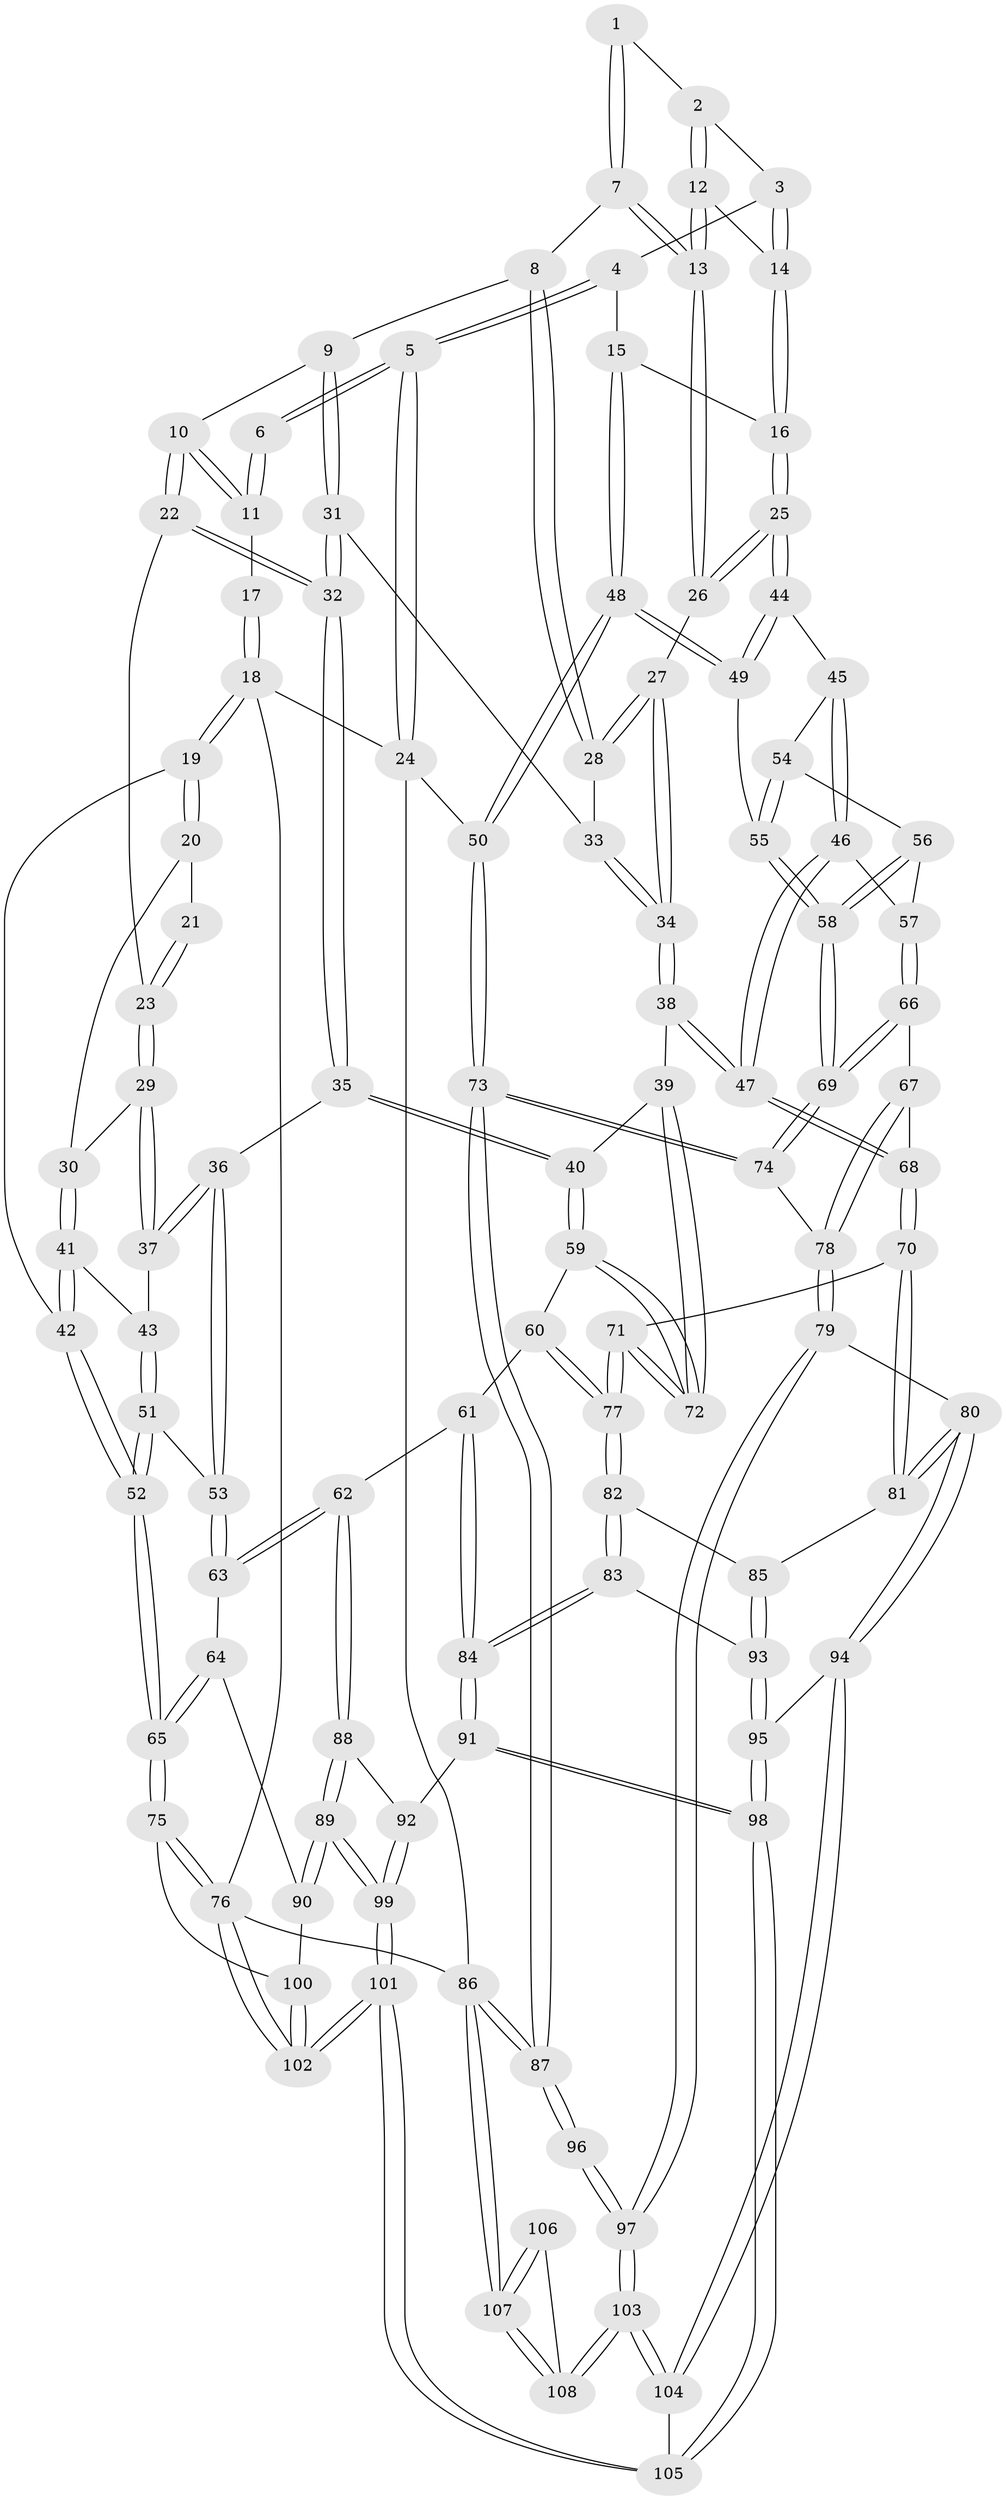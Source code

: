 // coarse degree distribution, {5: 0.37037037037037035, 4: 0.2777777777777778, 2: 0.037037037037037035, 3: 0.14814814814814814, 6: 0.12962962962962962, 7: 0.037037037037037035}
// Generated by graph-tools (version 1.1) at 2025/06/03/04/25 22:06:30]
// undirected, 108 vertices, 267 edges
graph export_dot {
graph [start="1"]
  node [color=gray90,style=filled];
  1 [pos="+0.5940953030005509+0"];
  2 [pos="+0.6863872726960062+0"];
  3 [pos="+0.933557256755373+0.06096643924922014"];
  4 [pos="+0.9389095527649031+0.05780401254525109"];
  5 [pos="+1+0"];
  6 [pos="+0.587028319165765+0"];
  7 [pos="+0.6037427500913137+0.1084920794843219"];
  8 [pos="+0.5886148959264493+0.20100954435895108"];
  9 [pos="+0.4346785885961009+0.131866449361962"];
  10 [pos="+0.4068395920355065+0.0043378873726040235"];
  11 [pos="+0.39648204279169125+0"];
  12 [pos="+0.7423104027189645+0.12016667795511221"];
  13 [pos="+0.7132845414401702+0.27146111628691116"];
  14 [pos="+0.8743037998787175+0.12892459347901164"];
  15 [pos="+1+0.30234069737392844"];
  16 [pos="+0.8951360086714688+0.27268883026854335"];
  17 [pos="+0.2302796171037832+0"];
  18 [pos="+0+0"];
  19 [pos="+0+0.26995464531868024"];
  20 [pos="+0.1155481083224325+0.1461921592221287"];
  21 [pos="+0.22647625778135938+0"];
  22 [pos="+0.2753245464994288+0.23122987473043372"];
  23 [pos="+0.25088843463999094+0.23751579242000329"];
  24 [pos="+1+0"];
  25 [pos="+0.7556879085024347+0.31566006713995054"];
  26 [pos="+0.7107023009847682+0.29631945339811167"];
  27 [pos="+0.7065176863525613+0.29744771229063166"];
  28 [pos="+0.6050785504769511+0.229360178031355"];
  29 [pos="+0.1941495810420542+0.28030202984065156"];
  30 [pos="+0.14961330279310597+0.24106385758828316"];
  31 [pos="+0.4313783123499484+0.20669772984547055"];
  32 [pos="+0.3943333343319536+0.27064023762412837"];
  33 [pos="+0.5068204017903696+0.2539274969922453"];
  34 [pos="+0.5660582336800746+0.41661996309201904"];
  35 [pos="+0.38141703319631093+0.412996932369396"];
  36 [pos="+0.3258936363651632+0.39856313825615725"];
  37 [pos="+0.19506067480784028+0.28501348324411857"];
  38 [pos="+0.56077828370256+0.4240732921220649"];
  39 [pos="+0.4967387304864987+0.44415698108504603"];
  40 [pos="+0.3997247761722678+0.4360138953583468"];
  41 [pos="+0+0.3307217800071517"];
  42 [pos="+0+0.3235917995041296"];
  43 [pos="+0.12430879673224288+0.39859334619036024"];
  44 [pos="+0.7898436725514099+0.4091813178077084"];
  45 [pos="+0.7905202812949845+0.41823757996674654"];
  46 [pos="+0.737925439309377+0.5145779049936667"];
  47 [pos="+0.6384069236217512+0.5131748487042498"];
  48 [pos="+1+0.3722455161335597"];
  49 [pos="+1+0.42436077874625444"];
  50 [pos="+1+0.3739129794668673"];
  51 [pos="+0.13922813665773814+0.4604201288118905"];
  52 [pos="+0+0.45561090613684063"];
  53 [pos="+0.14609536579571067+0.47132044168765364"];
  54 [pos="+0.8046608787258888+0.43329366252798984"];
  55 [pos="+0.9574546211658456+0.49597684487753524"];
  56 [pos="+0.8427714281126228+0.5102095948416264"];
  57 [pos="+0.7438615065262224+0.5241528329129118"];
  58 [pos="+0.8886527641296486+0.5755152493078417"];
  59 [pos="+0.33987206774307177+0.5673386315986263"];
  60 [pos="+0.3240492949653376+0.5857623920156207"];
  61 [pos="+0.2718598950148835+0.6305598998894445"];
  62 [pos="+0.21715900942295746+0.6478310447617105"];
  63 [pos="+0.14771283571454338+0.6230040025526821"];
  64 [pos="+0.1272707671220717+0.6293049754989443"];
  65 [pos="+0+0.6827960380378443"];
  66 [pos="+0.7702705269774053+0.5759437160722714"];
  67 [pos="+0.6821926106157882+0.6441933236290511"];
  68 [pos="+0.6343552276664438+0.6503665295609099"];
  69 [pos="+0.8716783478415171+0.6209623504268513"];
  70 [pos="+0.6144086548510636+0.6722949908148587"];
  71 [pos="+0.5369158626736065+0.6728055433351109"];
  72 [pos="+0.5264370356631763+0.6540664743342"];
  73 [pos="+1+0.7101109341151547"];
  74 [pos="+0.892284401507934+0.7068660459250377"];
  75 [pos="+0+0.7149089225665435"];
  76 [pos="+0+1"];
  77 [pos="+0.4933831189812329+0.7207492352513571"];
  78 [pos="+0.8633530615744824+0.7421151263241537"];
  79 [pos="+0.8344397282798105+0.8042438719354267"];
  80 [pos="+0.7805744086263458+0.8127146253323335"];
  81 [pos="+0.6651603601481881+0.782447967020515"];
  82 [pos="+0.46856659365654674+0.7623745965871718"];
  83 [pos="+0.4518920971339971+0.7849177121811712"];
  84 [pos="+0.44794451268819585+0.789121867882652"];
  85 [pos="+0.6464661016638871+0.8016555855493019"];
  86 [pos="+1+1"];
  87 [pos="+1+0.9631905062967845"];
  88 [pos="+0.23844210044120318+0.7953607949024227"];
  89 [pos="+0.1758768912536662+0.8725341608582338"];
  90 [pos="+0.11301952204559712+0.8603547529964962"];
  91 [pos="+0.43713339776265914+0.8307631947484373"];
  92 [pos="+0.33684637244384635+0.8468415943759633"];
  93 [pos="+0.6314952940894438+0.8216914984823783"];
  94 [pos="+0.6996978234256336+0.9261370066347774"];
  95 [pos="+0.6226997442731702+0.8400975444096604"];
  96 [pos="+0.9022942219849943+0.872362608860149"];
  97 [pos="+0.8459455798146255+0.829524620772189"];
  98 [pos="+0.512397813754351+0.9722496170299342"];
  99 [pos="+0.23915764721000235+1"];
  100 [pos="+0.05664765849491821+0.8656574506284298"];
  101 [pos="+0.24362867907007074+1"];
  102 [pos="+0.07784508546300523+1"];
  103 [pos="+0.7491710722933012+1"];
  104 [pos="+0.6072312876056478+1"];
  105 [pos="+0.5351553899137171+1"];
  106 [pos="+0.9031517919525303+0.8756919061344469"];
  107 [pos="+1+1"];
  108 [pos="+0.9105510317840977+1"];
  1 -- 2;
  1 -- 7;
  1 -- 7;
  2 -- 3;
  2 -- 12;
  2 -- 12;
  3 -- 4;
  3 -- 14;
  3 -- 14;
  4 -- 5;
  4 -- 5;
  4 -- 15;
  5 -- 6;
  5 -- 6;
  5 -- 24;
  5 -- 24;
  6 -- 11;
  6 -- 11;
  7 -- 8;
  7 -- 13;
  7 -- 13;
  8 -- 9;
  8 -- 28;
  8 -- 28;
  9 -- 10;
  9 -- 31;
  9 -- 31;
  10 -- 11;
  10 -- 11;
  10 -- 22;
  10 -- 22;
  11 -- 17;
  12 -- 13;
  12 -- 13;
  12 -- 14;
  13 -- 26;
  13 -- 26;
  14 -- 16;
  14 -- 16;
  15 -- 16;
  15 -- 48;
  15 -- 48;
  16 -- 25;
  16 -- 25;
  17 -- 18;
  17 -- 18;
  18 -- 19;
  18 -- 19;
  18 -- 24;
  18 -- 76;
  19 -- 20;
  19 -- 20;
  19 -- 42;
  20 -- 21;
  20 -- 30;
  21 -- 23;
  21 -- 23;
  22 -- 23;
  22 -- 32;
  22 -- 32;
  23 -- 29;
  23 -- 29;
  24 -- 50;
  24 -- 86;
  25 -- 26;
  25 -- 26;
  25 -- 44;
  25 -- 44;
  26 -- 27;
  27 -- 28;
  27 -- 28;
  27 -- 34;
  27 -- 34;
  28 -- 33;
  29 -- 30;
  29 -- 37;
  29 -- 37;
  30 -- 41;
  30 -- 41;
  31 -- 32;
  31 -- 32;
  31 -- 33;
  32 -- 35;
  32 -- 35;
  33 -- 34;
  33 -- 34;
  34 -- 38;
  34 -- 38;
  35 -- 36;
  35 -- 40;
  35 -- 40;
  36 -- 37;
  36 -- 37;
  36 -- 53;
  36 -- 53;
  37 -- 43;
  38 -- 39;
  38 -- 47;
  38 -- 47;
  39 -- 40;
  39 -- 72;
  39 -- 72;
  40 -- 59;
  40 -- 59;
  41 -- 42;
  41 -- 42;
  41 -- 43;
  42 -- 52;
  42 -- 52;
  43 -- 51;
  43 -- 51;
  44 -- 45;
  44 -- 49;
  44 -- 49;
  45 -- 46;
  45 -- 46;
  45 -- 54;
  46 -- 47;
  46 -- 47;
  46 -- 57;
  47 -- 68;
  47 -- 68;
  48 -- 49;
  48 -- 49;
  48 -- 50;
  48 -- 50;
  49 -- 55;
  50 -- 73;
  50 -- 73;
  51 -- 52;
  51 -- 52;
  51 -- 53;
  52 -- 65;
  52 -- 65;
  53 -- 63;
  53 -- 63;
  54 -- 55;
  54 -- 55;
  54 -- 56;
  55 -- 58;
  55 -- 58;
  56 -- 57;
  56 -- 58;
  56 -- 58;
  57 -- 66;
  57 -- 66;
  58 -- 69;
  58 -- 69;
  59 -- 60;
  59 -- 72;
  59 -- 72;
  60 -- 61;
  60 -- 77;
  60 -- 77;
  61 -- 62;
  61 -- 84;
  61 -- 84;
  62 -- 63;
  62 -- 63;
  62 -- 88;
  62 -- 88;
  63 -- 64;
  64 -- 65;
  64 -- 65;
  64 -- 90;
  65 -- 75;
  65 -- 75;
  66 -- 67;
  66 -- 69;
  66 -- 69;
  67 -- 68;
  67 -- 78;
  67 -- 78;
  68 -- 70;
  68 -- 70;
  69 -- 74;
  69 -- 74;
  70 -- 71;
  70 -- 81;
  70 -- 81;
  71 -- 72;
  71 -- 72;
  71 -- 77;
  71 -- 77;
  73 -- 74;
  73 -- 74;
  73 -- 87;
  73 -- 87;
  74 -- 78;
  75 -- 76;
  75 -- 76;
  75 -- 100;
  76 -- 102;
  76 -- 102;
  76 -- 86;
  77 -- 82;
  77 -- 82;
  78 -- 79;
  78 -- 79;
  79 -- 80;
  79 -- 97;
  79 -- 97;
  80 -- 81;
  80 -- 81;
  80 -- 94;
  80 -- 94;
  81 -- 85;
  82 -- 83;
  82 -- 83;
  82 -- 85;
  83 -- 84;
  83 -- 84;
  83 -- 93;
  84 -- 91;
  84 -- 91;
  85 -- 93;
  85 -- 93;
  86 -- 87;
  86 -- 87;
  86 -- 107;
  86 -- 107;
  87 -- 96;
  87 -- 96;
  88 -- 89;
  88 -- 89;
  88 -- 92;
  89 -- 90;
  89 -- 90;
  89 -- 99;
  89 -- 99;
  90 -- 100;
  91 -- 92;
  91 -- 98;
  91 -- 98;
  92 -- 99;
  92 -- 99;
  93 -- 95;
  93 -- 95;
  94 -- 95;
  94 -- 104;
  94 -- 104;
  95 -- 98;
  95 -- 98;
  96 -- 97;
  96 -- 97;
  97 -- 103;
  97 -- 103;
  98 -- 105;
  98 -- 105;
  99 -- 101;
  99 -- 101;
  100 -- 102;
  100 -- 102;
  101 -- 102;
  101 -- 102;
  101 -- 105;
  101 -- 105;
  103 -- 104;
  103 -- 104;
  103 -- 108;
  103 -- 108;
  104 -- 105;
  106 -- 107;
  106 -- 107;
  106 -- 108;
  107 -- 108;
  107 -- 108;
}
